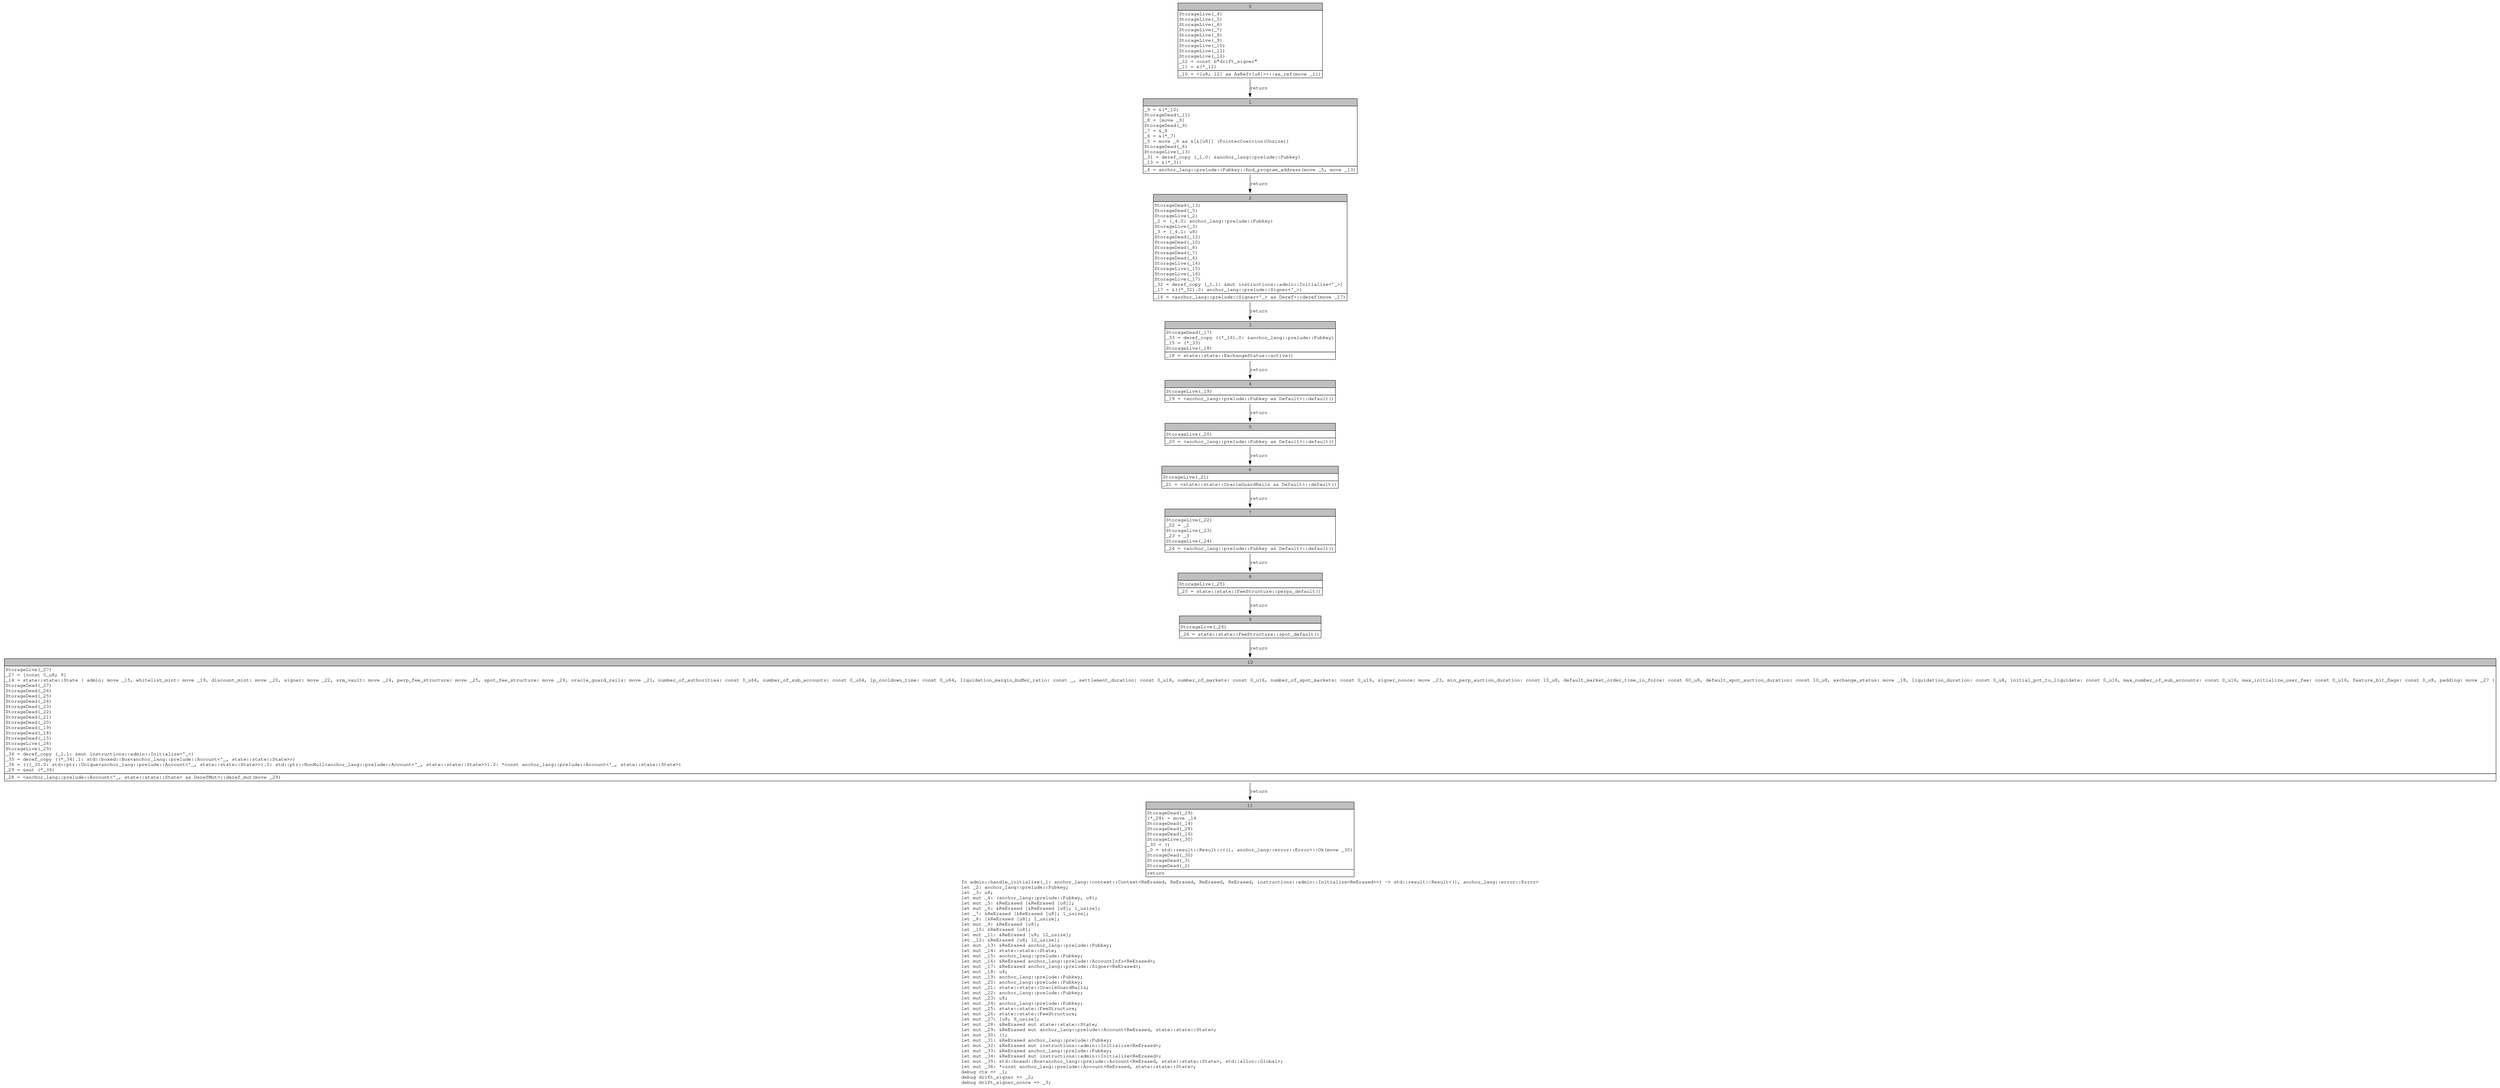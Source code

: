 digraph Mir_0_1069 {
    graph [fontname="Courier, monospace"];
    node [fontname="Courier, monospace"];
    edge [fontname="Courier, monospace"];
    label=<fn admin::handle_initialize(_1: anchor_lang::context::Context&lt;ReErased, ReErased, ReErased, ReErased, instructions::admin::Initialize&lt;ReErased&gt;&gt;) -&gt; std::result::Result&lt;(), anchor_lang::error::Error&gt;<br align="left"/>let _2: anchor_lang::prelude::Pubkey;<br align="left"/>let _3: u8;<br align="left"/>let mut _4: (anchor_lang::prelude::Pubkey, u8);<br align="left"/>let mut _5: &amp;ReErased [&amp;ReErased [u8]];<br align="left"/>let mut _6: &amp;ReErased [&amp;ReErased [u8]; 1_usize];<br align="left"/>let _7: &amp;ReErased [&amp;ReErased [u8]; 1_usize];<br align="left"/>let _8: [&amp;ReErased [u8]; 1_usize];<br align="left"/>let mut _9: &amp;ReErased [u8];<br align="left"/>let _10: &amp;ReErased [u8];<br align="left"/>let mut _11: &amp;ReErased [u8; 12_usize];<br align="left"/>let _12: &amp;ReErased [u8; 12_usize];<br align="left"/>let mut _13: &amp;ReErased anchor_lang::prelude::Pubkey;<br align="left"/>let mut _14: state::state::State;<br align="left"/>let mut _15: anchor_lang::prelude::Pubkey;<br align="left"/>let mut _16: &amp;ReErased anchor_lang::prelude::AccountInfo&lt;ReErased&gt;;<br align="left"/>let mut _17: &amp;ReErased anchor_lang::prelude::Signer&lt;ReErased&gt;;<br align="left"/>let mut _18: u8;<br align="left"/>let mut _19: anchor_lang::prelude::Pubkey;<br align="left"/>let mut _20: anchor_lang::prelude::Pubkey;<br align="left"/>let mut _21: state::state::OracleGuardRails;<br align="left"/>let mut _22: anchor_lang::prelude::Pubkey;<br align="left"/>let mut _23: u8;<br align="left"/>let mut _24: anchor_lang::prelude::Pubkey;<br align="left"/>let mut _25: state::state::FeeStructure;<br align="left"/>let mut _26: state::state::FeeStructure;<br align="left"/>let mut _27: [u8; 9_usize];<br align="left"/>let mut _28: &amp;ReErased mut state::state::State;<br align="left"/>let mut _29: &amp;ReErased mut anchor_lang::prelude::Account&lt;ReErased, state::state::State&gt;;<br align="left"/>let mut _30: ();<br align="left"/>let mut _31: &amp;ReErased anchor_lang::prelude::Pubkey;<br align="left"/>let mut _32: &amp;ReErased mut instructions::admin::Initialize&lt;ReErased&gt;;<br align="left"/>let mut _33: &amp;ReErased anchor_lang::prelude::Pubkey;<br align="left"/>let mut _34: &amp;ReErased mut instructions::admin::Initialize&lt;ReErased&gt;;<br align="left"/>let mut _35: std::boxed::Box&lt;anchor_lang::prelude::Account&lt;ReErased, state::state::State&gt;, std::alloc::Global&gt;;<br align="left"/>let mut _36: *const anchor_lang::prelude::Account&lt;ReErased, state::state::State&gt;;<br align="left"/>debug ctx =&gt; _1;<br align="left"/>debug drift_signer =&gt; _2;<br align="left"/>debug drift_signer_nonce =&gt; _3;<br align="left"/>>;
    bb0__0_1069 [shape="none", label=<<table border="0" cellborder="1" cellspacing="0"><tr><td bgcolor="gray" align="center" colspan="1">0</td></tr><tr><td align="left" balign="left">StorageLive(_4)<br/>StorageLive(_5)<br/>StorageLive(_6)<br/>StorageLive(_7)<br/>StorageLive(_8)<br/>StorageLive(_9)<br/>StorageLive(_10)<br/>StorageLive(_11)<br/>StorageLive(_12)<br/>_12 = const b&quot;drift_signer&quot;<br/>_11 = &amp;(*_12)<br/></td></tr><tr><td align="left">_10 = &lt;[u8; 12] as AsRef&lt;[u8]&gt;&gt;::as_ref(move _11)</td></tr></table>>];
    bb1__0_1069 [shape="none", label=<<table border="0" cellborder="1" cellspacing="0"><tr><td bgcolor="gray" align="center" colspan="1">1</td></tr><tr><td align="left" balign="left">_9 = &amp;(*_10)<br/>StorageDead(_11)<br/>_8 = [move _9]<br/>StorageDead(_9)<br/>_7 = &amp;_8<br/>_6 = &amp;(*_7)<br/>_5 = move _6 as &amp;[&amp;[u8]] (PointerCoercion(Unsize))<br/>StorageDead(_6)<br/>StorageLive(_13)<br/>_31 = deref_copy (_1.0: &amp;anchor_lang::prelude::Pubkey)<br/>_13 = &amp;(*_31)<br/></td></tr><tr><td align="left">_4 = anchor_lang::prelude::Pubkey::find_program_address(move _5, move _13)</td></tr></table>>];
    bb2__0_1069 [shape="none", label=<<table border="0" cellborder="1" cellspacing="0"><tr><td bgcolor="gray" align="center" colspan="1">2</td></tr><tr><td align="left" balign="left">StorageDead(_13)<br/>StorageDead(_5)<br/>StorageLive(_2)<br/>_2 = (_4.0: anchor_lang::prelude::Pubkey)<br/>StorageLive(_3)<br/>_3 = (_4.1: u8)<br/>StorageDead(_12)<br/>StorageDead(_10)<br/>StorageDead(_8)<br/>StorageDead(_7)<br/>StorageDead(_4)<br/>StorageLive(_14)<br/>StorageLive(_15)<br/>StorageLive(_16)<br/>StorageLive(_17)<br/>_32 = deref_copy (_1.1: &amp;mut instructions::admin::Initialize&lt;'_&gt;)<br/>_17 = &amp;((*_32).0: anchor_lang::prelude::Signer&lt;'_&gt;)<br/></td></tr><tr><td align="left">_16 = &lt;anchor_lang::prelude::Signer&lt;'_&gt; as Deref&gt;::deref(move _17)</td></tr></table>>];
    bb3__0_1069 [shape="none", label=<<table border="0" cellborder="1" cellspacing="0"><tr><td bgcolor="gray" align="center" colspan="1">3</td></tr><tr><td align="left" balign="left">StorageDead(_17)<br/>_33 = deref_copy ((*_16).0: &amp;anchor_lang::prelude::Pubkey)<br/>_15 = (*_33)<br/>StorageLive(_18)<br/></td></tr><tr><td align="left">_18 = state::state::ExchangeStatus::active()</td></tr></table>>];
    bb4__0_1069 [shape="none", label=<<table border="0" cellborder="1" cellspacing="0"><tr><td bgcolor="gray" align="center" colspan="1">4</td></tr><tr><td align="left" balign="left">StorageLive(_19)<br/></td></tr><tr><td align="left">_19 = &lt;anchor_lang::prelude::Pubkey as Default&gt;::default()</td></tr></table>>];
    bb5__0_1069 [shape="none", label=<<table border="0" cellborder="1" cellspacing="0"><tr><td bgcolor="gray" align="center" colspan="1">5</td></tr><tr><td align="left" balign="left">StorageLive(_20)<br/></td></tr><tr><td align="left">_20 = &lt;anchor_lang::prelude::Pubkey as Default&gt;::default()</td></tr></table>>];
    bb6__0_1069 [shape="none", label=<<table border="0" cellborder="1" cellspacing="0"><tr><td bgcolor="gray" align="center" colspan="1">6</td></tr><tr><td align="left" balign="left">StorageLive(_21)<br/></td></tr><tr><td align="left">_21 = &lt;state::state::OracleGuardRails as Default&gt;::default()</td></tr></table>>];
    bb7__0_1069 [shape="none", label=<<table border="0" cellborder="1" cellspacing="0"><tr><td bgcolor="gray" align="center" colspan="1">7</td></tr><tr><td align="left" balign="left">StorageLive(_22)<br/>_22 = _2<br/>StorageLive(_23)<br/>_23 = _3<br/>StorageLive(_24)<br/></td></tr><tr><td align="left">_24 = &lt;anchor_lang::prelude::Pubkey as Default&gt;::default()</td></tr></table>>];
    bb8__0_1069 [shape="none", label=<<table border="0" cellborder="1" cellspacing="0"><tr><td bgcolor="gray" align="center" colspan="1">8</td></tr><tr><td align="left" balign="left">StorageLive(_25)<br/></td></tr><tr><td align="left">_25 = state::state::FeeStructure::perps_default()</td></tr></table>>];
    bb9__0_1069 [shape="none", label=<<table border="0" cellborder="1" cellspacing="0"><tr><td bgcolor="gray" align="center" colspan="1">9</td></tr><tr><td align="left" balign="left">StorageLive(_26)<br/></td></tr><tr><td align="left">_26 = state::state::FeeStructure::spot_default()</td></tr></table>>];
    bb10__0_1069 [shape="none", label=<<table border="0" cellborder="1" cellspacing="0"><tr><td bgcolor="gray" align="center" colspan="1">10</td></tr><tr><td align="left" balign="left">StorageLive(_27)<br/>_27 = [const 0_u8; 9]<br/>_14 = state::state::State { admin: move _15, whitelist_mint: move _19, discount_mint: move _20, signer: move _22, srm_vault: move _24, perp_fee_structure: move _25, spot_fee_structure: move _26, oracle_guard_rails: move _21, number_of_authorities: const 0_u64, number_of_sub_accounts: const 0_u64, lp_cooldown_time: const 0_u64, liquidation_margin_buffer_ratio: const _, settlement_duration: const 0_u16, number_of_markets: const 0_u16, number_of_spot_markets: const 0_u16, signer_nonce: move _23, min_perp_auction_duration: const 10_u8, default_market_order_time_in_force: const 60_u8, default_spot_auction_duration: const 10_u8, exchange_status: move _18, liquidation_duration: const 0_u8, initial_pct_to_liquidate: const 0_u16, max_number_of_sub_accounts: const 0_u16, max_initialize_user_fee: const 0_u16, feature_bit_flags: const 0_u8, padding: move _27 }<br/>StorageDead(_27)<br/>StorageDead(_26)<br/>StorageDead(_25)<br/>StorageDead(_24)<br/>StorageDead(_23)<br/>StorageDead(_22)<br/>StorageDead(_21)<br/>StorageDead(_20)<br/>StorageDead(_19)<br/>StorageDead(_18)<br/>StorageDead(_15)<br/>StorageLive(_28)<br/>StorageLive(_29)<br/>_34 = deref_copy (_1.1: &amp;mut instructions::admin::Initialize&lt;'_&gt;)<br/>_35 = deref_copy ((*_34).1: std::boxed::Box&lt;anchor_lang::prelude::Account&lt;'_, state::state::State&gt;&gt;)<br/>_36 = (((_35.0: std::ptr::Unique&lt;anchor_lang::prelude::Account&lt;'_, state::state::State&gt;&gt;).0: std::ptr::NonNull&lt;anchor_lang::prelude::Account&lt;'_, state::state::State&gt;&gt;).0: *const anchor_lang::prelude::Account&lt;'_, state::state::State&gt;)<br/>_29 = &amp;mut (*_36)<br/></td></tr><tr><td align="left">_28 = &lt;anchor_lang::prelude::Account&lt;'_, state::state::State&gt; as DerefMut&gt;::deref_mut(move _29)</td></tr></table>>];
    bb11__0_1069 [shape="none", label=<<table border="0" cellborder="1" cellspacing="0"><tr><td bgcolor="gray" align="center" colspan="1">11</td></tr><tr><td align="left" balign="left">StorageDead(_29)<br/>(*_28) = move _14<br/>StorageDead(_14)<br/>StorageDead(_28)<br/>StorageDead(_16)<br/>StorageLive(_30)<br/>_30 = ()<br/>_0 = std::result::Result::&lt;(), anchor_lang::error::Error&gt;::Ok(move _30)<br/>StorageDead(_30)<br/>StorageDead(_3)<br/>StorageDead(_2)<br/></td></tr><tr><td align="left">return</td></tr></table>>];
    bb0__0_1069 -> bb1__0_1069 [label="return"];
    bb1__0_1069 -> bb2__0_1069 [label="return"];
    bb2__0_1069 -> bb3__0_1069 [label="return"];
    bb3__0_1069 -> bb4__0_1069 [label="return"];
    bb4__0_1069 -> bb5__0_1069 [label="return"];
    bb5__0_1069 -> bb6__0_1069 [label="return"];
    bb6__0_1069 -> bb7__0_1069 [label="return"];
    bb7__0_1069 -> bb8__0_1069 [label="return"];
    bb8__0_1069 -> bb9__0_1069 [label="return"];
    bb9__0_1069 -> bb10__0_1069 [label="return"];
    bb10__0_1069 -> bb11__0_1069 [label="return"];
}
